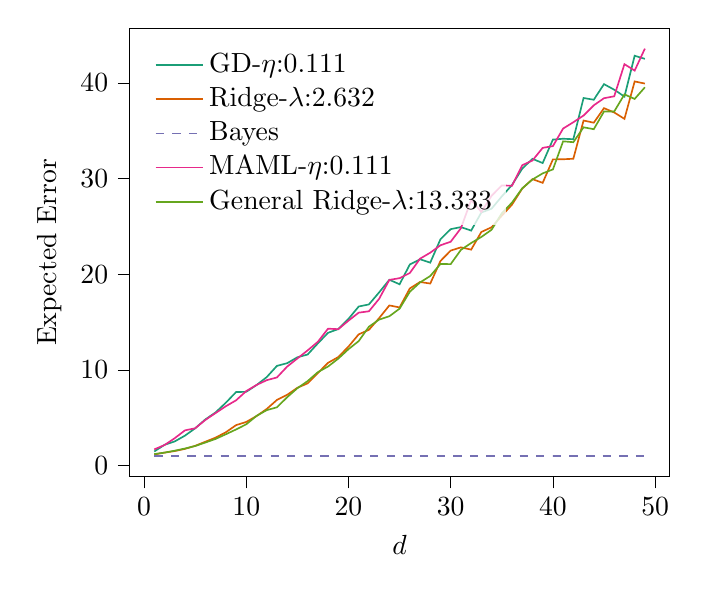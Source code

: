 % This file was created with tikzplotlib v0.10.1.
\begin{tikzpicture}

\definecolor{chocolate217952}{RGB}{217,95,2}
\definecolor{darkcyan27158119}{RGB}{27,158,119}
\definecolor{darkgray176}{RGB}{176,176,176}
\definecolor{deeppink23141138}{RGB}{231,41,138}
\definecolor{lightslategray117112179}{RGB}{117,112,179}
\definecolor{olivedrab10216630}{RGB}{102,166,30}

\begin{axis}[
legend cell align={left},
legend style={
  fill opacity=0.8,
  draw opacity=1,
  text opacity=1,
  at={(0.03,0.97)},
  anchor=north west,
  draw=none
},
tick align=outside,
tick pos=left,
x grid style={darkgray176},
xlabel={\(\displaystyle d\)},
xmin=-1.4, xmax=51.4,
xtick style={color=black},
y grid style={darkgray176},
ylabel={Expected Error},
ymin=-1.129, ymax=45.713,
ytick style={color=black}
]
\addplot [semithick, darkcyan27158119]
table {%
1 1.491
2 2.183
3 2.541
4 3.143
5 3.91
6 4.843
7 5.573
8 6.582
9 7.696
10 7.726
11 8.427
12 9.259
13 10.434
14 10.716
15 11.331
16 11.619
17 12.778
18 13.889
19 14.28
20 15.347
21 16.636
22 16.856
23 18.114
24 19.429
25 18.959
26 21.024
27 21.573
28 21.221
29 23.667
30 24.718
31 24.933
32 24.568
33 26.459
34 26.856
35 28.139
36 29.34
37 31.042
38 32.065
39 31.625
40 34.079
41 34.164
42 34.116
43 38.423
44 38.239
45 39.871
46 39.288
47 38.573
48 42.838
49 42.512
};
\addlegendentry{GD-$\eta$:0.111}
\addplot [semithick, chocolate217952]
table {%
1 1.178
2 1.371
3 1.533
4 1.761
5 2.08
6 2.512
7 2.939
8 3.497
9 4.242
10 4.576
11 5.186
12 5.93
13 6.875
14 7.409
15 8.144
16 8.606
17 9.675
18 10.752
19 11.355
20 12.451
21 13.729
22 14.198
23 15.427
24 16.749
25 16.543
26 18.522
27 19.199
28 19.034
29 21.394
30 22.479
31 22.817
32 22.578
33 24.425
34 24.918
35 26.124
36 27.28
37 28.961
38 29.945
39 29.556
40 32.006
41 32.022
42 32.075
43 36.07
44 35.841
45 37.361
46 36.91
47 36.243
48 40.154
49 39.928
};
\addlegendentry{Ridge-$\lambda$:2.632}
\addplot [semithick, lightslategray117112179, dashed]
table {%
1 1.0
2 1.0
3 1.0
4 1.0
5 1.0
6 1.0
7 1.0
8 1.0
9 1.0
10 1.0
11 1.0
12 1.0
13 1.0
14 1.0
15 1.0
16 1.0
17 1.0
18 1.0
19 1.0
20 1.0
21 1.0
22 1.0
23 1.0
24 1.0
25 1.0
26 1.0
27 1.0
28 1.0
29 1.0
30 1.0
31 1.0
32 1.0
33 1.0
34 1.0
35 1.0
36 1.0
37 1.0
38 1.0
39 1.0
40 1.0
41 1.0
42 1.0
43 1.0
44 1.0
45 1.0
46 1.0
47 1.0
48 1.0
49 1.0
};
\addlegendentry{Bayes}
\addplot [semithick, deeppink23141138]
table {%
1 1.711
2 2.16
3 2.878
4 3.695
5 3.915
6 4.787
7 5.506
8 6.216
9 6.833
10 7.802
11 8.436
12 8.939
13 9.225
14 10.359
15 11.206
16 12.051
17 12.945
18 14.321
19 14.267
20 15.16
21 15.994
22 16.137
23 17.441
24 19.417
25 19.599
26 20.135
27 21.633
28 22.259
29 23.037
30 23.404
31 24.816
32 27.759
33 26.521
34 28.201
35 29.289
36 29.253
37 31.399
38 31.893
39 33.213
40 33.395
41 35.231
42 35.891
43 36.589
44 37.658
45 38.4
46 38.601
47 41.956
48 41.286
49 43.583
};
\addlegendentry{MAML-$\eta$:0.111}
\addplot [semithick, olivedrab10216630]
table {%
1 1.217
2 1.372
3 1.571
4 1.799
5 2.061
6 2.424
7 2.802
8 3.288
9 3.79
10 4.331
11 5.202
12 5.809
13 6.106
14 7.159
15 8.1
16 8.842
17 9.775
18 10.366
19 11.189
20 12.178
21 13.022
22 14.526
23 15.272
24 15.62
25 16.412
26 18.173
27 19.151
28 19.824
29 21.081
30 21.065
31 22.554
32 23.269
33 23.903
34 24.656
35 26.375
36 27.496
37 28.988
38 29.907
39 30.548
40 30.961
41 33.894
42 33.804
43 35.36
44 35.163
45 37.012
46 37.014
47 38.801
48 38.326
49 39.538
};
\addlegendentry{General Ridge-$\lambda$:13.333}
\end{axis}

\end{tikzpicture}
